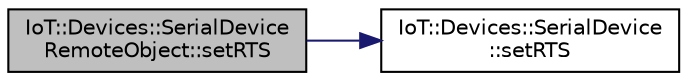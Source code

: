 digraph "IoT::Devices::SerialDeviceRemoteObject::setRTS"
{
 // LATEX_PDF_SIZE
  edge [fontname="Helvetica",fontsize="10",labelfontname="Helvetica",labelfontsize="10"];
  node [fontname="Helvetica",fontsize="10",shape=record];
  rankdir="LR";
  Node1 [label="IoT::Devices::SerialDevice\lRemoteObject::setRTS",height=0.2,width=0.4,color="black", fillcolor="grey75", style="filled", fontcolor="black",tooltip=" "];
  Node1 -> Node2 [color="midnightblue",fontsize="10",style="solid"];
  Node2 [label="IoT::Devices::SerialDevice\l::setRTS",height=0.2,width=0.4,color="black", fillcolor="white", style="filled",URL="$classIoT_1_1Devices_1_1SerialDevice.html#af2f1d7df02708827db7374f9afc0b08e",tooltip=" "];
}
